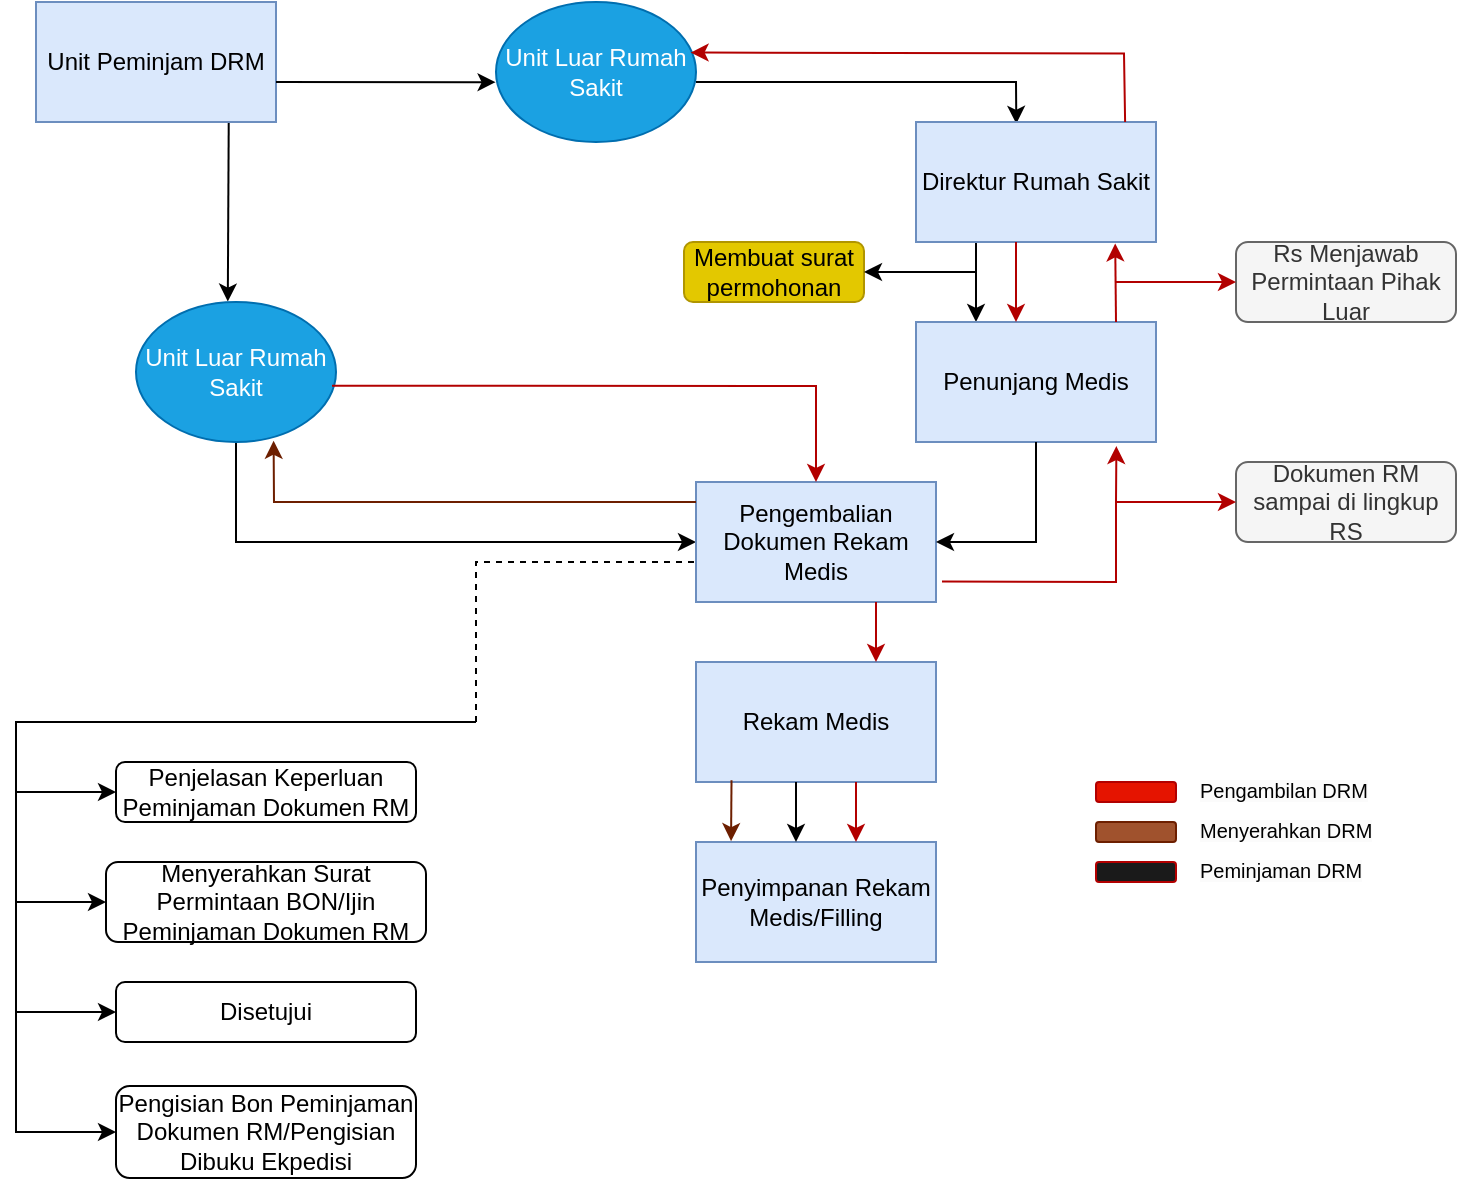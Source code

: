 <mxfile version="26.0.4">
  <diagram name="Halaman-1" id="P2AcPCzLx3uyLkAuYhX-">
    <mxGraphModel dx="724" dy="426" grid="1" gridSize="10" guides="1" tooltips="1" connect="1" arrows="1" fold="1" page="1" pageScale="1" pageWidth="827" pageHeight="1169" math="0" shadow="0">
      <root>
        <mxCell id="0" />
        <mxCell id="1" parent="0" />
        <mxCell id="_7imUFlFsDGHjJVqN3OE-2" value="Unit Luar Rumah Sakit" style="ellipse;whiteSpace=wrap;html=1;fillColor=#1ba1e2;fontColor=#ffffff;strokeColor=#006EAF;" parent="1" vertex="1">
          <mxGeometry x="260" y="20" width="100" height="70" as="geometry" />
        </mxCell>
        <mxCell id="_7imUFlFsDGHjJVqN3OE-4" value="Unit Peminjam DRM" style="rounded=0;whiteSpace=wrap;html=1;fillColor=#dae8fc;strokeColor=#6c8ebf;" parent="1" vertex="1">
          <mxGeometry x="30" y="20" width="120" height="60" as="geometry" />
        </mxCell>
        <mxCell id="_7imUFlFsDGHjJVqN3OE-5" value="Membuat surat permohonan" style="rounded=1;whiteSpace=wrap;html=1;fillColor=#e3c800;fontColor=#000000;strokeColor=#B09500;" parent="1" vertex="1">
          <mxGeometry x="354" y="140" width="90" height="30" as="geometry" />
        </mxCell>
        <mxCell id="_7imUFlFsDGHjJVqN3OE-7" value="Rs Menjawab Permintaan Pihak Luar" style="rounded=1;whiteSpace=wrap;html=1;fillColor=#f5f5f5;fontColor=#333333;strokeColor=#666666;" parent="1" vertex="1">
          <mxGeometry x="630" y="140" width="110" height="40" as="geometry" />
        </mxCell>
        <mxCell id="_7imUFlFsDGHjJVqN3OE-27" value="" style="endArrow=classic;html=1;rounded=0;entryX=-0.002;entryY=0.573;entryDx=0;entryDy=0;entryPerimeter=0;" parent="1" target="_7imUFlFsDGHjJVqN3OE-2" edge="1">
          <mxGeometry width="50" height="50" relative="1" as="geometry">
            <mxPoint x="150" y="60" as="sourcePoint" />
            <mxPoint x="200" y="10" as="targetPoint" />
          </mxGeometry>
        </mxCell>
        <mxCell id="_7imUFlFsDGHjJVqN3OE-28" value="" style="endArrow=classic;html=1;rounded=0;entryX=0.418;entryY=0.015;entryDx=0;entryDy=0;entryPerimeter=0;" parent="1" target="_7imUFlFsDGHjJVqN3OE-3" edge="1">
          <mxGeometry width="50" height="50" relative="1" as="geometry">
            <mxPoint x="360" y="60" as="sourcePoint" />
            <mxPoint x="500" y="40" as="targetPoint" />
            <Array as="points">
              <mxPoint x="520" y="60" />
            </Array>
          </mxGeometry>
        </mxCell>
        <mxCell id="_7imUFlFsDGHjJVqN3OE-30" value="" style="endArrow=classic;html=1;rounded=0;entryX=0.5;entryY=0;entryDx=0;entryDy=0;" parent="1" edge="1">
          <mxGeometry width="50" height="50" relative="1" as="geometry">
            <mxPoint x="500" y="140" as="sourcePoint" />
            <mxPoint x="500" y="180" as="targetPoint" />
          </mxGeometry>
        </mxCell>
        <mxCell id="_7imUFlFsDGHjJVqN3OE-33" value="" style="endArrow=classic;html=1;rounded=0;entryX=0.459;entryY=-0.003;entryDx=0;entryDy=0;entryPerimeter=0;exitX=0.803;exitY=1.009;exitDx=0;exitDy=0;exitPerimeter=0;" parent="1" target="LmXGOHWiqXPE8UfbUwiv-1" edge="1" source="_7imUFlFsDGHjJVqN3OE-4">
          <mxGeometry width="50" height="50" relative="1" as="geometry">
            <mxPoint x="97" y="80" as="sourcePoint" />
            <mxPoint x="207.3" y="190.12" as="targetPoint" />
          </mxGeometry>
        </mxCell>
        <mxCell id="_7imUFlFsDGHjJVqN3OE-44" value="" style="endArrow=classic;html=1;rounded=0;entryX=0;entryY=0.5;entryDx=0;entryDy=0;exitX=0.5;exitY=1;exitDx=0;exitDy=0;" parent="1" target="LmXGOHWiqXPE8UfbUwiv-4" edge="1" source="LmXGOHWiqXPE8UfbUwiv-1">
          <mxGeometry width="50" height="50" relative="1" as="geometry">
            <mxPoint x="220" y="230" as="sourcePoint" />
            <mxPoint x="185" y="290" as="targetPoint" />
            <Array as="points">
              <mxPoint x="130" y="290" />
            </Array>
          </mxGeometry>
        </mxCell>
        <mxCell id="LmXGOHWiqXPE8UfbUwiv-1" value="Unit Luar Rumah Sakit" style="ellipse;whiteSpace=wrap;html=1;fillColor=#1ba1e2;fontColor=#ffffff;strokeColor=#006EAF;" vertex="1" parent="1">
          <mxGeometry x="80" y="170" width="100" height="70" as="geometry" />
        </mxCell>
        <mxCell id="LmXGOHWiqXPE8UfbUwiv-2" value="Penunjang Medis" style="rounded=0;whiteSpace=wrap;html=1;fillColor=#dae8fc;strokeColor=#6c8ebf;" vertex="1" parent="1">
          <mxGeometry x="470" y="180" width="120" height="60" as="geometry" />
        </mxCell>
        <mxCell id="LmXGOHWiqXPE8UfbUwiv-4" value="Pengembalian Dokumen Rekam Medis" style="rounded=0;whiteSpace=wrap;html=1;fillColor=#dae8fc;strokeColor=#6c8ebf;" vertex="1" parent="1">
          <mxGeometry x="360" y="260" width="120" height="60" as="geometry" />
        </mxCell>
        <mxCell id="LmXGOHWiqXPE8UfbUwiv-6" value="" style="endArrow=classic;html=1;rounded=0;exitX=0.5;exitY=1;exitDx=0;exitDy=0;entryX=1;entryY=0.5;entryDx=0;entryDy=0;" edge="1" parent="1" source="LmXGOHWiqXPE8UfbUwiv-2" target="LmXGOHWiqXPE8UfbUwiv-4">
          <mxGeometry width="50" height="50" relative="1" as="geometry">
            <mxPoint x="520" y="260" as="sourcePoint" />
            <mxPoint x="570" y="210" as="targetPoint" />
            <Array as="points">
              <mxPoint x="530" y="290" />
            </Array>
          </mxGeometry>
        </mxCell>
        <mxCell id="LmXGOHWiqXPE8UfbUwiv-7" value="Rekam Medis" style="rounded=0;whiteSpace=wrap;html=1;fillColor=#dae8fc;strokeColor=#6c8ebf;" vertex="1" parent="1">
          <mxGeometry x="360" y="350" width="120" height="60" as="geometry" />
        </mxCell>
        <mxCell id="LmXGOHWiqXPE8UfbUwiv-8" value="Penyimpanan Rekam Medis/Filling" style="rounded=0;whiteSpace=wrap;html=1;fillColor=#dae8fc;strokeColor=#6c8ebf;" vertex="1" parent="1">
          <mxGeometry x="360" y="440" width="120" height="60" as="geometry" />
        </mxCell>
        <mxCell id="LmXGOHWiqXPE8UfbUwiv-9" value="" style="endArrow=classic;html=1;rounded=0;entryX=0.5;entryY=0;entryDx=0;entryDy=0;" edge="1" parent="1" target="_7imUFlFsDGHjJVqN3OE-3">
          <mxGeometry width="50" height="50" relative="1" as="geometry">
            <mxPoint x="529.38" y="85" as="sourcePoint" />
            <mxPoint x="530" y="180" as="targetPoint" />
          </mxGeometry>
        </mxCell>
        <mxCell id="LmXGOHWiqXPE8UfbUwiv-10" value="" style="endArrow=classic;html=1;rounded=0;entryX=1;entryY=0.5;entryDx=0;entryDy=0;" edge="1" parent="1" target="_7imUFlFsDGHjJVqN3OE-3">
          <mxGeometry width="50" height="50" relative="1" as="geometry">
            <mxPoint x="530" y="105" as="sourcePoint" />
            <mxPoint x="450" y="135" as="targetPoint" />
          </mxGeometry>
        </mxCell>
        <mxCell id="_7imUFlFsDGHjJVqN3OE-3" value="Direktur Rumah Sakit" style="rounded=0;whiteSpace=wrap;html=1;fillColor=#dae8fc;strokeColor=#6c8ebf;" parent="1" vertex="1">
          <mxGeometry x="470" y="80" width="120" height="60" as="geometry" />
        </mxCell>
        <mxCell id="LmXGOHWiqXPE8UfbUwiv-11" value="" style="endArrow=classic;html=1;rounded=0;entryX=1;entryY=0.5;entryDx=0;entryDy=0;" edge="1" parent="1" target="_7imUFlFsDGHjJVqN3OE-5">
          <mxGeometry width="50" height="50" relative="1" as="geometry">
            <mxPoint x="500" y="155" as="sourcePoint" />
            <mxPoint x="470" y="150" as="targetPoint" />
          </mxGeometry>
        </mxCell>
        <mxCell id="LmXGOHWiqXPE8UfbUwiv-12" value="" style="endArrow=classic;html=1;rounded=0;exitX=0.75;exitY=1;exitDx=0;exitDy=0;entryX=0.75;entryY=0;entryDx=0;entryDy=0;fillColor=#e51400;strokeColor=#B20000;" edge="1" parent="1" source="LmXGOHWiqXPE8UfbUwiv-4" target="LmXGOHWiqXPE8UfbUwiv-7">
          <mxGeometry width="50" height="50" relative="1" as="geometry">
            <mxPoint x="470" y="420" as="sourcePoint" />
            <mxPoint x="520" y="370" as="targetPoint" />
          </mxGeometry>
        </mxCell>
        <mxCell id="LmXGOHWiqXPE8UfbUwiv-13" value="Dokumen RM sampai di lingkup RS" style="rounded=1;whiteSpace=wrap;html=1;fillColor=#f5f5f5;fontColor=#333333;strokeColor=#666666;" vertex="1" parent="1">
          <mxGeometry x="630" y="250" width="110" height="40" as="geometry" />
        </mxCell>
        <mxCell id="LmXGOHWiqXPE8UfbUwiv-14" value="" style="endArrow=classic;html=1;rounded=0;exitX=1.025;exitY=0.829;exitDx=0;exitDy=0;exitPerimeter=0;entryX=0.835;entryY=1.034;entryDx=0;entryDy=0;entryPerimeter=0;fillColor=#e51400;strokeColor=#B20000;" edge="1" parent="1" source="LmXGOHWiqXPE8UfbUwiv-4" target="LmXGOHWiqXPE8UfbUwiv-2">
          <mxGeometry width="50" height="50" relative="1" as="geometry">
            <mxPoint x="490" y="320" as="sourcePoint" />
            <mxPoint x="540" y="270" as="targetPoint" />
            <Array as="points">
              <mxPoint x="570" y="310" />
              <mxPoint x="570" y="270" />
            </Array>
          </mxGeometry>
        </mxCell>
        <mxCell id="LmXGOHWiqXPE8UfbUwiv-15" value="" style="endArrow=classic;html=1;rounded=0;entryX=0.83;entryY=1.012;entryDx=0;entryDy=0;entryPerimeter=0;fillColor=#e51400;strokeColor=#B20000;" edge="1" parent="1" target="_7imUFlFsDGHjJVqN3OE-3">
          <mxGeometry width="50" height="50" relative="1" as="geometry">
            <mxPoint x="570" y="180" as="sourcePoint" />
            <mxPoint x="568" y="142" as="targetPoint" />
          </mxGeometry>
        </mxCell>
        <mxCell id="LmXGOHWiqXPE8UfbUwiv-16" value="" style="endArrow=classic;html=1;rounded=0;entryX=0;entryY=0.5;entryDx=0;entryDy=0;fillColor=#e51400;strokeColor=#B20000;" edge="1" parent="1" target="_7imUFlFsDGHjJVqN3OE-7">
          <mxGeometry width="50" height="50" relative="1" as="geometry">
            <mxPoint x="570" y="160" as="sourcePoint" />
            <mxPoint x="630" y="140" as="targetPoint" />
          </mxGeometry>
        </mxCell>
        <mxCell id="LmXGOHWiqXPE8UfbUwiv-18" value="" style="endArrow=classic;html=1;rounded=0;entryX=0;entryY=0.5;entryDx=0;entryDy=0;fillColor=#e51400;strokeColor=#B20000;" edge="1" parent="1" target="LmXGOHWiqXPE8UfbUwiv-13">
          <mxGeometry width="50" height="50" relative="1" as="geometry">
            <mxPoint x="570" y="270" as="sourcePoint" />
            <mxPoint x="630" y="220" as="targetPoint" />
          </mxGeometry>
        </mxCell>
        <mxCell id="LmXGOHWiqXPE8UfbUwiv-19" value="" style="endArrow=classic;html=1;rounded=0;entryX=0.973;entryY=0.361;entryDx=0;entryDy=0;entryPerimeter=0;exitX=0.838;exitY=0.005;exitDx=0;exitDy=0;exitPerimeter=0;fillColor=#e51400;strokeColor=#B20000;" edge="1" parent="1" target="_7imUFlFsDGHjJVqN3OE-2">
          <mxGeometry width="50" height="50" relative="1" as="geometry">
            <mxPoint x="574.56" y="80.0" as="sourcePoint" />
            <mxPoint x="360" y="45.39" as="targetPoint" />
            <Array as="points">
              <mxPoint x="574" y="45.7" />
            </Array>
          </mxGeometry>
        </mxCell>
        <mxCell id="LmXGOHWiqXPE8UfbUwiv-20" value="" style="endArrow=none;dashed=1;html=1;rounded=0;" edge="1" parent="1">
          <mxGeometry width="50" height="50" relative="1" as="geometry">
            <mxPoint x="250" y="380" as="sourcePoint" />
            <mxPoint x="360" y="300" as="targetPoint" />
            <Array as="points">
              <mxPoint x="250" y="300" />
            </Array>
          </mxGeometry>
        </mxCell>
        <mxCell id="LmXGOHWiqXPE8UfbUwiv-21" value="" style="endArrow=classic;html=1;rounded=0;entryX=0;entryY=0.5;entryDx=0;entryDy=0;" edge="1" parent="1" target="LmXGOHWiqXPE8UfbUwiv-22">
          <mxGeometry width="50" height="50" relative="1" as="geometry">
            <mxPoint x="250" y="380" as="sourcePoint" />
            <mxPoint x="20" y="410" as="targetPoint" />
            <Array as="points">
              <mxPoint x="20" y="380" />
              <mxPoint x="20" y="415" />
            </Array>
          </mxGeometry>
        </mxCell>
        <mxCell id="LmXGOHWiqXPE8UfbUwiv-22" value="Penjelasan Keperluan Peminjaman Dokumen RM" style="rounded=1;whiteSpace=wrap;html=1;" vertex="1" parent="1">
          <mxGeometry x="70" y="400" width="150" height="30" as="geometry" />
        </mxCell>
        <mxCell id="LmXGOHWiqXPE8UfbUwiv-23" value="Menyerahkan Surat Permintaan BON/Ijin Peminjaman Dokumen RM" style="rounded=1;whiteSpace=wrap;html=1;" vertex="1" parent="1">
          <mxGeometry x="65" y="450" width="160" height="40" as="geometry" />
        </mxCell>
        <mxCell id="LmXGOHWiqXPE8UfbUwiv-24" value="Disetujui" style="rounded=1;whiteSpace=wrap;html=1;" vertex="1" parent="1">
          <mxGeometry x="70" y="510" width="150" height="30" as="geometry" />
        </mxCell>
        <mxCell id="LmXGOHWiqXPE8UfbUwiv-25" value="Pengisian Bon Peminjaman Dokumen RM/Pengisian Dibuku Ekpedisi" style="rounded=1;whiteSpace=wrap;html=1;" vertex="1" parent="1">
          <mxGeometry x="70" y="562" width="150" height="46" as="geometry" />
        </mxCell>
        <mxCell id="LmXGOHWiqXPE8UfbUwiv-26" value="" style="endArrow=classic;html=1;rounded=0;entryX=0;entryY=0.5;entryDx=0;entryDy=0;" edge="1" parent="1" target="LmXGOHWiqXPE8UfbUwiv-23">
          <mxGeometry width="50" height="50" relative="1" as="geometry">
            <mxPoint x="20" y="410" as="sourcePoint" />
            <mxPoint x="80" y="440" as="targetPoint" />
            <Array as="points">
              <mxPoint x="20" y="470" />
            </Array>
          </mxGeometry>
        </mxCell>
        <mxCell id="LmXGOHWiqXPE8UfbUwiv-27" value="" style="endArrow=classic;html=1;rounded=0;entryX=0;entryY=0.5;entryDx=0;entryDy=0;" edge="1" parent="1" target="LmXGOHWiqXPE8UfbUwiv-24">
          <mxGeometry width="50" height="50" relative="1" as="geometry">
            <mxPoint x="20" y="470" as="sourcePoint" />
            <mxPoint x="70" y="510" as="targetPoint" />
            <Array as="points">
              <mxPoint x="20" y="525" />
            </Array>
          </mxGeometry>
        </mxCell>
        <mxCell id="LmXGOHWiqXPE8UfbUwiv-28" value="" style="endArrow=classic;html=1;rounded=0;entryX=0;entryY=0.5;entryDx=0;entryDy=0;" edge="1" parent="1" target="LmXGOHWiqXPE8UfbUwiv-25">
          <mxGeometry width="50" height="50" relative="1" as="geometry">
            <mxPoint x="20" y="520" as="sourcePoint" />
            <mxPoint x="100" y="540" as="targetPoint" />
            <Array as="points">
              <mxPoint x="20" y="585" />
            </Array>
          </mxGeometry>
        </mxCell>
        <mxCell id="LmXGOHWiqXPE8UfbUwiv-30" value="" style="endArrow=classic;html=1;rounded=0;exitX=0.98;exitY=0.598;exitDx=0;exitDy=0;exitPerimeter=0;entryX=0.5;entryY=0;entryDx=0;entryDy=0;fillColor=#e51400;strokeColor=#B20000;" edge="1" parent="1" source="LmXGOHWiqXPE8UfbUwiv-1" target="LmXGOHWiqXPE8UfbUwiv-4">
          <mxGeometry width="50" height="50" relative="1" as="geometry">
            <mxPoint x="230" y="240" as="sourcePoint" />
            <mxPoint x="280" y="190" as="targetPoint" />
            <Array as="points">
              <mxPoint x="420" y="212" />
            </Array>
          </mxGeometry>
        </mxCell>
        <mxCell id="LmXGOHWiqXPE8UfbUwiv-31" value="" style="endArrow=classic;html=1;rounded=0;exitX=0.148;exitY=0.986;exitDx=0;exitDy=0;exitPerimeter=0;entryX=0.146;entryY=-0.007;entryDx=0;entryDy=0;entryPerimeter=0;fillColor=#a0522d;strokeColor=#6D1F00;" edge="1" parent="1" source="LmXGOHWiqXPE8UfbUwiv-7" target="LmXGOHWiqXPE8UfbUwiv-8">
          <mxGeometry width="50" height="50" relative="1" as="geometry">
            <mxPoint x="340" y="480" as="sourcePoint" />
            <mxPoint x="390" y="430" as="targetPoint" />
          </mxGeometry>
        </mxCell>
        <mxCell id="LmXGOHWiqXPE8UfbUwiv-32" value="" style="endArrow=classic;html=1;rounded=0;exitX=0.148;exitY=0.986;exitDx=0;exitDy=0;exitPerimeter=0;" edge="1" parent="1">
          <mxGeometry width="50" height="50" relative="1" as="geometry">
            <mxPoint x="410" y="410" as="sourcePoint" />
            <mxPoint x="410" y="440" as="targetPoint" />
          </mxGeometry>
        </mxCell>
        <mxCell id="LmXGOHWiqXPE8UfbUwiv-33" value="" style="endArrow=classic;html=1;rounded=0;exitX=0.148;exitY=0.986;exitDx=0;exitDy=0;exitPerimeter=0;fillColor=#e51400;strokeColor=#B20000;" edge="1" parent="1">
          <mxGeometry width="50" height="50" relative="1" as="geometry">
            <mxPoint x="440" y="410" as="sourcePoint" />
            <mxPoint x="440" y="440" as="targetPoint" />
          </mxGeometry>
        </mxCell>
        <mxCell id="LmXGOHWiqXPE8UfbUwiv-34" value="" style="endArrow=classic;html=1;rounded=0;entryX=0.5;entryY=0;entryDx=0;entryDy=0;fillColor=#e51400;strokeColor=#B20000;" edge="1" parent="1">
          <mxGeometry width="50" height="50" relative="1" as="geometry">
            <mxPoint x="520" y="140" as="sourcePoint" />
            <mxPoint x="520" y="180" as="targetPoint" />
          </mxGeometry>
        </mxCell>
        <mxCell id="LmXGOHWiqXPE8UfbUwiv-35" value="" style="endArrow=classic;html=1;rounded=0;entryX=0.688;entryY=0.991;entryDx=0;entryDy=0;entryPerimeter=0;exitX=0;exitY=0.167;exitDx=0;exitDy=0;exitPerimeter=0;fillColor=#a0522d;strokeColor=#6D1F00;" edge="1" parent="1" source="LmXGOHWiqXPE8UfbUwiv-4" target="LmXGOHWiqXPE8UfbUwiv-1">
          <mxGeometry width="50" height="50" relative="1" as="geometry">
            <mxPoint x="250" y="290" as="sourcePoint" />
            <mxPoint x="300" y="240" as="targetPoint" />
            <Array as="points">
              <mxPoint x="149" y="270" />
            </Array>
          </mxGeometry>
        </mxCell>
        <mxCell id="LmXGOHWiqXPE8UfbUwiv-36" value="" style="rounded=1;whiteSpace=wrap;html=1;fillColor=#e51400;fontColor=#ffffff;strokeColor=#B20000;" vertex="1" parent="1">
          <mxGeometry x="560" y="410" width="40" height="10" as="geometry" />
        </mxCell>
        <mxCell id="LmXGOHWiqXPE8UfbUwiv-37" value="" style="rounded=1;whiteSpace=wrap;html=1;fillColor=#a0522d;fontColor=#ffffff;strokeColor=#6D1F00;" vertex="1" parent="1">
          <mxGeometry x="560" y="430" width="40" height="10" as="geometry" />
        </mxCell>
        <mxCell id="LmXGOHWiqXPE8UfbUwiv-38" value="" style="rounded=1;whiteSpace=wrap;html=1;fillColor=#1A1A1A;fontColor=#ffffff;strokeColor=#B20000;" vertex="1" parent="1">
          <mxGeometry x="560" y="450" width="40" height="10" as="geometry" />
        </mxCell>
        <mxCell id="LmXGOHWiqXPE8UfbUwiv-41" value="&lt;span style=&quot;color: rgb(0, 0, 0); font-family: Helvetica; font-size: 10px; font-style: normal; font-variant-ligatures: normal; font-variant-caps: normal; font-weight: 400; letter-spacing: normal; orphans: 2; text-align: center; text-indent: 0px; text-transform: none; widows: 2; word-spacing: 0px; -webkit-text-stroke-width: 0px; white-space: nowrap; background-color: rgb(251, 251, 251); text-decoration-thickness: initial; text-decoration-style: initial; text-decoration-color: initial; float: none; display: inline !important;&quot;&gt;Peminjaman DRM&lt;/span&gt;" style="text;whiteSpace=wrap;html=1;" vertex="1" parent="1">
          <mxGeometry x="610" y="440" width="120" height="40" as="geometry" />
        </mxCell>
        <mxCell id="LmXGOHWiqXPE8UfbUwiv-42" value="&lt;span style=&quot;color: rgb(0, 0, 0); font-family: Helvetica; font-size: 10px; font-style: normal; font-variant-ligatures: normal; font-variant-caps: normal; font-weight: 400; letter-spacing: normal; orphans: 2; text-align: center; text-indent: 0px; text-transform: none; widows: 2; word-spacing: 0px; -webkit-text-stroke-width: 0px; white-space: nowrap; background-color: rgb(251, 251, 251); text-decoration-thickness: initial; text-decoration-style: initial; text-decoration-color: initial; display: inline !important; float: none;&quot;&gt;Pengambilan DRM&lt;/span&gt;" style="text;whiteSpace=wrap;html=1;" vertex="1" parent="1">
          <mxGeometry x="610" y="400" width="120" height="20" as="geometry" />
        </mxCell>
        <mxCell id="LmXGOHWiqXPE8UfbUwiv-43" value="&lt;span style=&quot;color: rgb(0, 0, 0); font-family: Helvetica; font-size: 10px; font-style: normal; font-variant-ligatures: normal; font-variant-caps: normal; font-weight: 400; letter-spacing: normal; orphans: 2; text-align: center; text-indent: 0px; text-transform: none; widows: 2; word-spacing: 0px; -webkit-text-stroke-width: 0px; white-space: nowrap; background-color: rgb(251, 251, 251); text-decoration-thickness: initial; text-decoration-style: initial; text-decoration-color: initial; float: none; display: inline !important;&quot;&gt;Menyerahkan DRM&lt;/span&gt;" style="text;whiteSpace=wrap;html=1;" vertex="1" parent="1">
          <mxGeometry x="610" y="420" width="120" height="40" as="geometry" />
        </mxCell>
      </root>
    </mxGraphModel>
  </diagram>
</mxfile>

